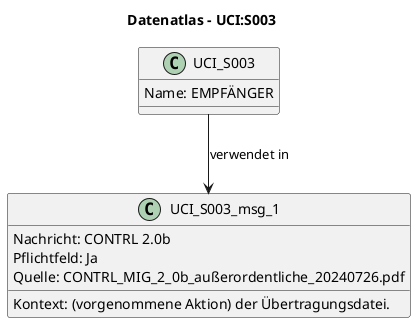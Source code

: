 @startuml
title Datenatlas – UCI:S003
class UCI_S003 {
  Name: EMPFÄNGER
}
class UCI_S003_msg_1 {
  Nachricht: CONTRL 2.0b
  Kontext: (vorgenommene Aktion) der Übertragungsdatei.
  Pflichtfeld: Ja
  Quelle: CONTRL_MIG_2_0b_außerordentliche_20240726.pdf
}
UCI_S003 --> UCI_S003_msg_1 : verwendet in
@enduml